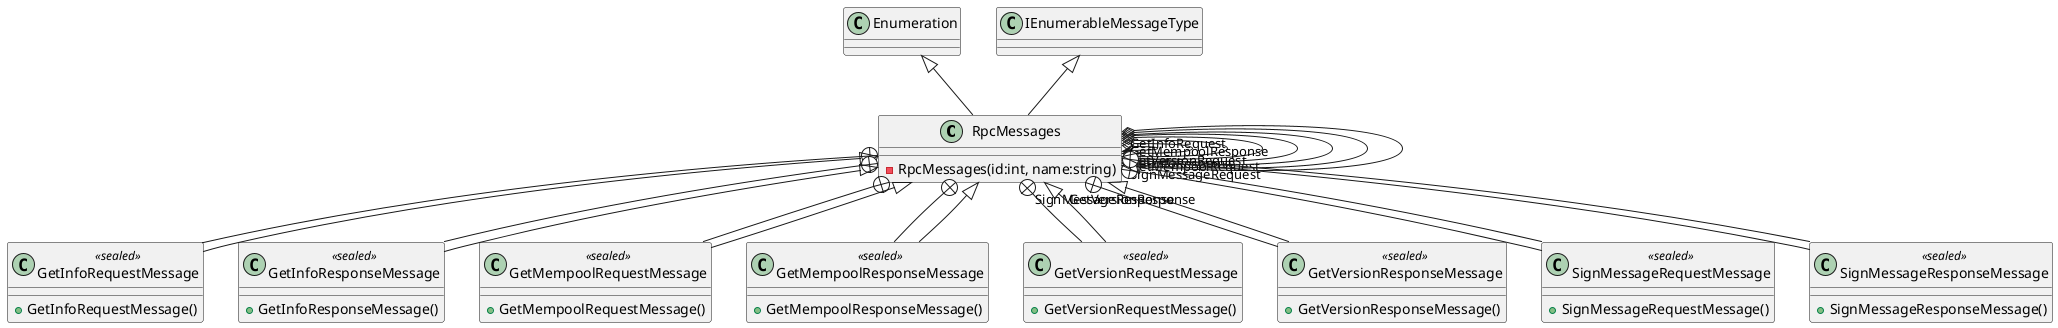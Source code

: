 @startuml
class RpcMessages {
    - RpcMessages(id:int, name:string)
}
class GetInfoRequestMessage <<sealed>> {
    + GetInfoRequestMessage()
}
class GetInfoResponseMessage <<sealed>> {
    + GetInfoResponseMessage()
}
class GetMempoolRequestMessage <<sealed>> {
    + GetMempoolRequestMessage()
}
class GetMempoolResponseMessage <<sealed>> {
    + GetMempoolResponseMessage()
}
class GetVersionRequestMessage <<sealed>> {
    + GetVersionRequestMessage()
}
class GetVersionResponseMessage <<sealed>> {
    + GetVersionResponseMessage()
}
class SignMessageRequestMessage <<sealed>> {
    + SignMessageRequestMessage()
}
class SignMessageResponseMessage <<sealed>> {
    + SignMessageResponseMessage()
}
Enumeration <|-- RpcMessages
IEnumerableMessageType <|-- RpcMessages
RpcMessages o-> "GetInfoRequest" RpcMessages
RpcMessages o-> "GetInfoResponse" RpcMessages
RpcMessages o-> "GetMempoolRequest" RpcMessages
RpcMessages o-> "GetMempoolResponse" RpcMessages
RpcMessages o-> "GetVersionRequest" RpcMessages
RpcMessages o-> "GetVersionResponse" RpcMessages
RpcMessages o-> "SignMessageRequest" RpcMessages
RpcMessages o-> "SignMessageResponse" RpcMessages
RpcMessages +-- GetInfoRequestMessage
RpcMessages <|-- GetInfoRequestMessage
RpcMessages +-- GetInfoResponseMessage
RpcMessages <|-- GetInfoResponseMessage
RpcMessages +-- GetMempoolRequestMessage
RpcMessages <|-- GetMempoolRequestMessage
RpcMessages +-- GetMempoolResponseMessage
RpcMessages <|-- GetMempoolResponseMessage
RpcMessages +-- GetVersionRequestMessage
RpcMessages <|-- GetVersionRequestMessage
RpcMessages +-- GetVersionResponseMessage
RpcMessages <|-- GetVersionResponseMessage
RpcMessages +-- SignMessageRequestMessage
RpcMessages <|-- SignMessageRequestMessage
RpcMessages +-- SignMessageResponseMessage
RpcMessages <|-- SignMessageResponseMessage
@enduml

